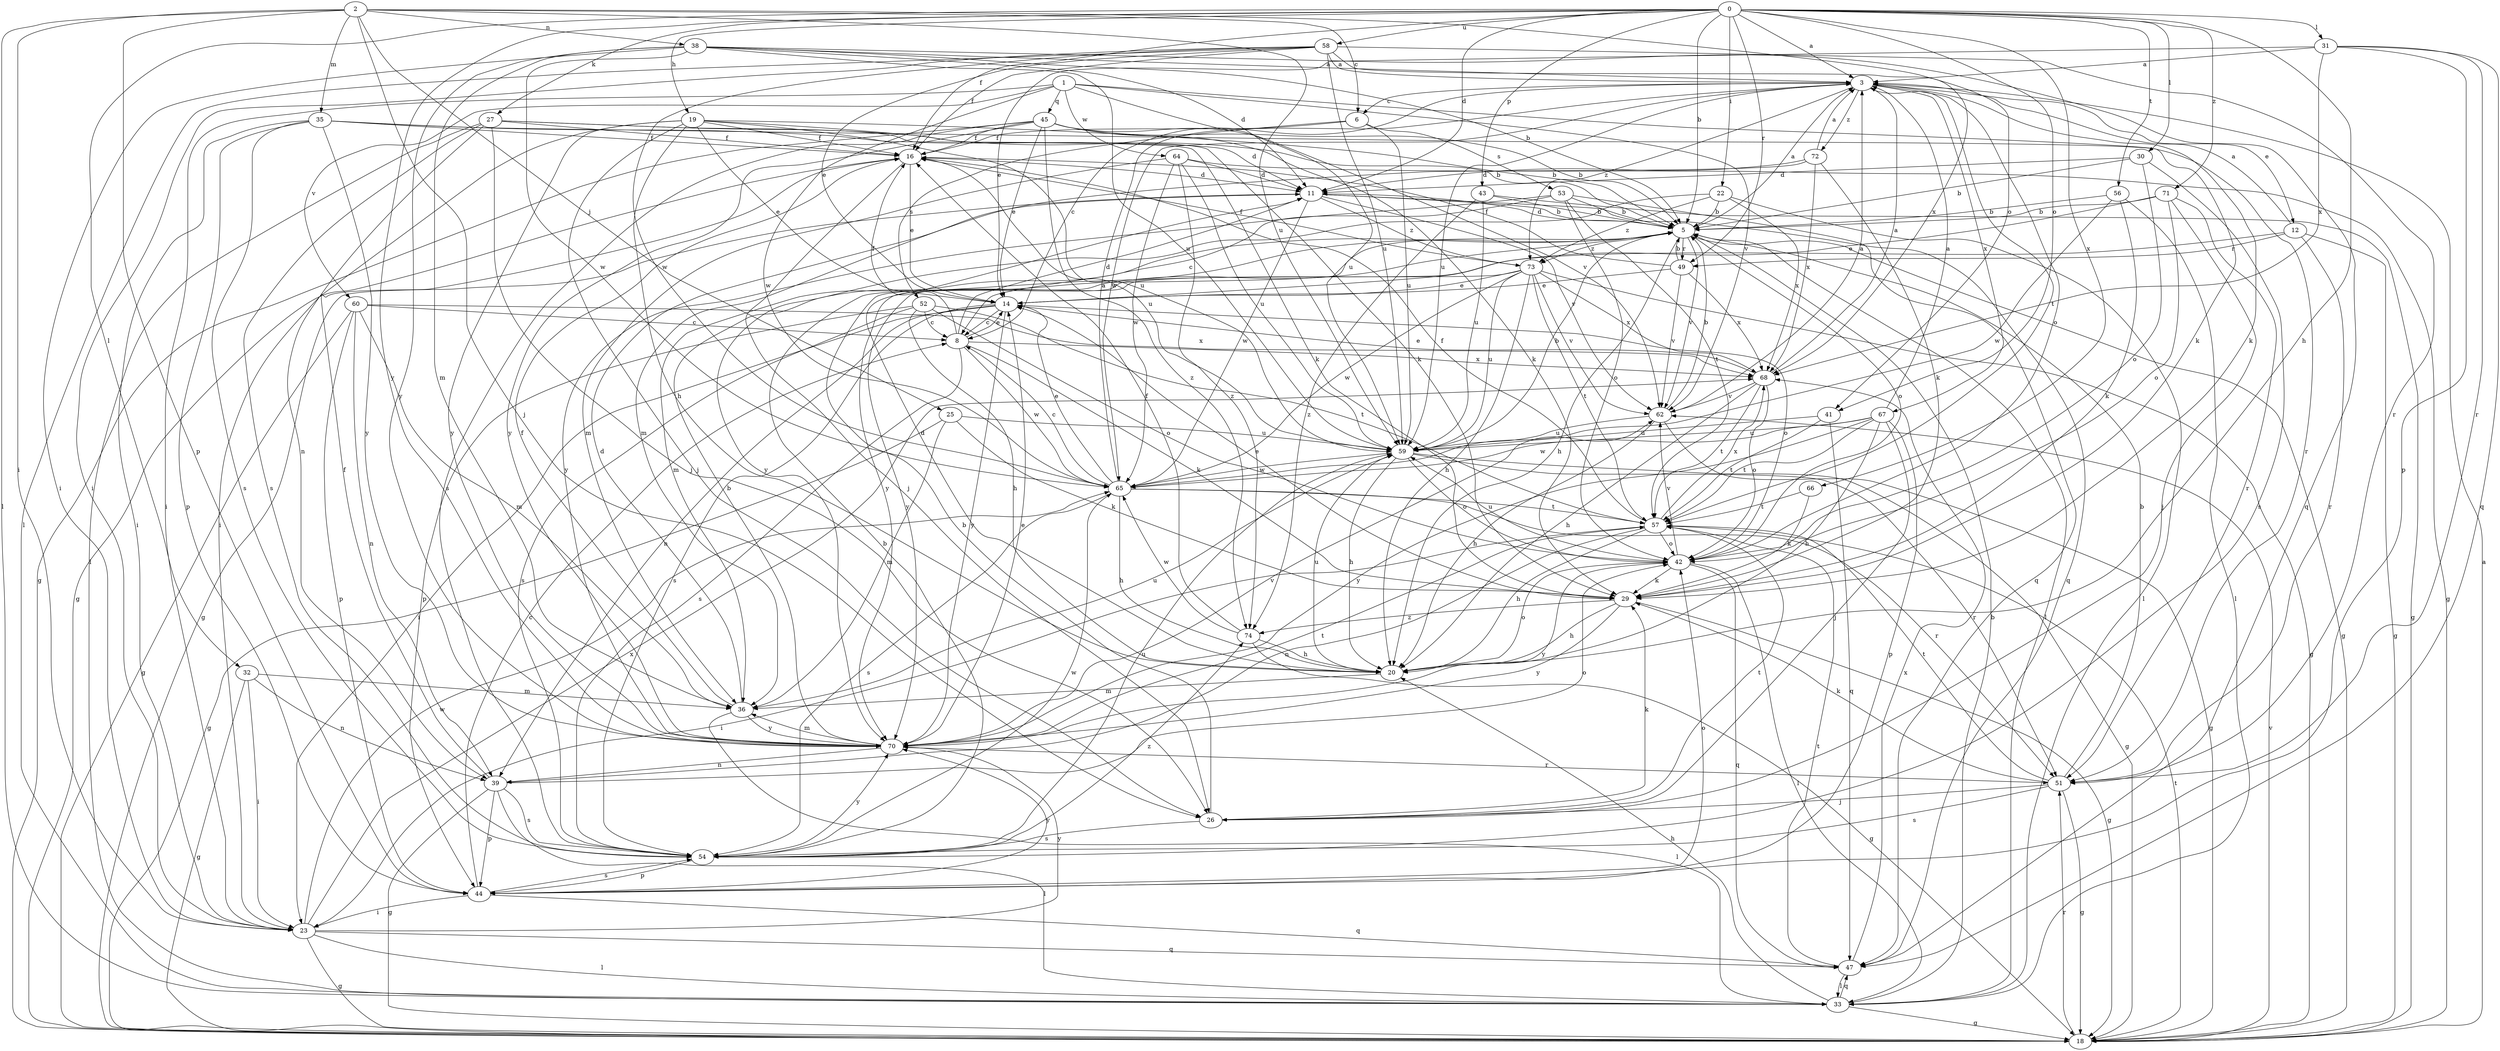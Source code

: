 strict digraph  {
0;
1;
2;
3;
5;
6;
8;
11;
12;
14;
16;
18;
19;
20;
22;
23;
25;
26;
27;
29;
30;
31;
32;
33;
35;
36;
38;
39;
41;
42;
43;
44;
45;
47;
49;
51;
52;
53;
54;
56;
57;
58;
59;
60;
62;
64;
65;
66;
67;
68;
70;
71;
72;
73;
74;
0 -> 3  [label=a];
0 -> 5  [label=b];
0 -> 11  [label=d];
0 -> 16  [label=f];
0 -> 19  [label=h];
0 -> 20  [label=h];
0 -> 22  [label=i];
0 -> 27  [label=k];
0 -> 30  [label=l];
0 -> 31  [label=l];
0 -> 32  [label=l];
0 -> 41  [label=o];
0 -> 43  [label=p];
0 -> 49  [label=r];
0 -> 56  [label=t];
0 -> 58  [label=u];
0 -> 66  [label=x];
0 -> 70  [label=y];
0 -> 71  [label=z];
1 -> 23  [label=i];
1 -> 29  [label=k];
1 -> 45  [label=q];
1 -> 59  [label=u];
1 -> 60  [label=v];
1 -> 62  [label=v];
1 -> 64  [label=w];
1 -> 65  [label=w];
2 -> 6  [label=c];
2 -> 23  [label=i];
2 -> 25  [label=j];
2 -> 26  [label=j];
2 -> 33  [label=l];
2 -> 35  [label=m];
2 -> 38  [label=n];
2 -> 41  [label=o];
2 -> 44  [label=p];
2 -> 59  [label=u];
3 -> 6  [label=c];
3 -> 8  [label=c];
3 -> 12  [label=e];
3 -> 29  [label=k];
3 -> 42  [label=o];
3 -> 57  [label=t];
3 -> 59  [label=u];
3 -> 65  [label=w];
3 -> 67  [label=x];
3 -> 72  [label=z];
3 -> 73  [label=z];
5 -> 3  [label=a];
5 -> 11  [label=d];
5 -> 18  [label=g];
5 -> 20  [label=h];
5 -> 33  [label=l];
5 -> 36  [label=m];
5 -> 42  [label=o];
5 -> 49  [label=r];
5 -> 62  [label=v];
5 -> 73  [label=z];
6 -> 16  [label=f];
6 -> 52  [label=s];
6 -> 53  [label=s];
6 -> 59  [label=u];
8 -> 11  [label=d];
8 -> 14  [label=e];
8 -> 16  [label=f];
8 -> 29  [label=k];
8 -> 54  [label=s];
8 -> 65  [label=w];
8 -> 68  [label=x];
11 -> 5  [label=b];
11 -> 18  [label=g];
11 -> 47  [label=q];
11 -> 62  [label=v];
11 -> 65  [label=w];
11 -> 73  [label=z];
12 -> 3  [label=a];
12 -> 18  [label=g];
12 -> 49  [label=r];
12 -> 51  [label=r];
12 -> 70  [label=y];
14 -> 8  [label=c];
14 -> 23  [label=i];
14 -> 39  [label=n];
14 -> 42  [label=o];
14 -> 54  [label=s];
14 -> 70  [label=y];
16 -> 11  [label=d];
16 -> 14  [label=e];
16 -> 18  [label=g];
16 -> 26  [label=j];
16 -> 59  [label=u];
18 -> 3  [label=a];
18 -> 51  [label=r];
18 -> 57  [label=t];
18 -> 62  [label=v];
19 -> 5  [label=b];
19 -> 11  [label=d];
19 -> 14  [label=e];
19 -> 16  [label=f];
19 -> 20  [label=h];
19 -> 23  [label=i];
19 -> 26  [label=j];
19 -> 59  [label=u];
19 -> 70  [label=y];
20 -> 11  [label=d];
20 -> 36  [label=m];
20 -> 42  [label=o];
20 -> 59  [label=u];
22 -> 5  [label=b];
22 -> 33  [label=l];
22 -> 68  [label=x];
22 -> 70  [label=y];
22 -> 73  [label=z];
23 -> 18  [label=g];
23 -> 33  [label=l];
23 -> 47  [label=q];
23 -> 65  [label=w];
23 -> 68  [label=x];
23 -> 70  [label=y];
25 -> 18  [label=g];
25 -> 29  [label=k];
25 -> 36  [label=m];
25 -> 59  [label=u];
26 -> 5  [label=b];
26 -> 29  [label=k];
26 -> 54  [label=s];
26 -> 57  [label=t];
27 -> 5  [label=b];
27 -> 16  [label=f];
27 -> 26  [label=j];
27 -> 29  [label=k];
27 -> 33  [label=l];
27 -> 39  [label=n];
27 -> 54  [label=s];
29 -> 14  [label=e];
29 -> 18  [label=g];
29 -> 20  [label=h];
29 -> 70  [label=y];
29 -> 74  [label=z];
30 -> 5  [label=b];
30 -> 11  [label=d];
30 -> 42  [label=o];
30 -> 54  [label=s];
31 -> 3  [label=a];
31 -> 14  [label=e];
31 -> 44  [label=p];
31 -> 47  [label=q];
31 -> 51  [label=r];
31 -> 68  [label=x];
32 -> 18  [label=g];
32 -> 23  [label=i];
32 -> 36  [label=m];
32 -> 39  [label=n];
33 -> 5  [label=b];
33 -> 18  [label=g];
33 -> 20  [label=h];
33 -> 47  [label=q];
35 -> 16  [label=f];
35 -> 23  [label=i];
35 -> 29  [label=k];
35 -> 44  [label=p];
35 -> 51  [label=r];
35 -> 54  [label=s];
35 -> 70  [label=y];
36 -> 11  [label=d];
36 -> 16  [label=f];
36 -> 33  [label=l];
36 -> 59  [label=u];
36 -> 70  [label=y];
38 -> 3  [label=a];
38 -> 5  [label=b];
38 -> 11  [label=d];
38 -> 23  [label=i];
38 -> 36  [label=m];
38 -> 47  [label=q];
38 -> 59  [label=u];
38 -> 65  [label=w];
38 -> 70  [label=y];
39 -> 16  [label=f];
39 -> 18  [label=g];
39 -> 33  [label=l];
39 -> 42  [label=o];
39 -> 44  [label=p];
39 -> 54  [label=s];
41 -> 47  [label=q];
41 -> 57  [label=t];
41 -> 59  [label=u];
42 -> 29  [label=k];
42 -> 33  [label=l];
42 -> 47  [label=q];
42 -> 59  [label=u];
42 -> 62  [label=v];
42 -> 70  [label=y];
43 -> 5  [label=b];
43 -> 18  [label=g];
43 -> 59  [label=u];
43 -> 74  [label=z];
44 -> 8  [label=c];
44 -> 23  [label=i];
44 -> 42  [label=o];
44 -> 47  [label=q];
44 -> 54  [label=s];
44 -> 70  [label=y];
45 -> 5  [label=b];
45 -> 14  [label=e];
45 -> 16  [label=f];
45 -> 18  [label=g];
45 -> 29  [label=k];
45 -> 54  [label=s];
45 -> 62  [label=v];
45 -> 70  [label=y];
45 -> 74  [label=z];
47 -> 33  [label=l];
47 -> 57  [label=t];
47 -> 68  [label=x];
49 -> 5  [label=b];
49 -> 14  [label=e];
49 -> 16  [label=f];
49 -> 62  [label=v];
49 -> 68  [label=x];
51 -> 5  [label=b];
51 -> 18  [label=g];
51 -> 26  [label=j];
51 -> 29  [label=k];
51 -> 54  [label=s];
51 -> 57  [label=t];
52 -> 8  [label=c];
52 -> 20  [label=h];
52 -> 42  [label=o];
52 -> 44  [label=p];
52 -> 54  [label=s];
52 -> 57  [label=t];
53 -> 5  [label=b];
53 -> 8  [label=c];
53 -> 42  [label=o];
53 -> 47  [label=q];
53 -> 57  [label=t];
53 -> 70  [label=y];
54 -> 5  [label=b];
54 -> 44  [label=p];
54 -> 59  [label=u];
54 -> 65  [label=w];
54 -> 70  [label=y];
54 -> 74  [label=z];
56 -> 5  [label=b];
56 -> 29  [label=k];
56 -> 33  [label=l];
56 -> 65  [label=w];
57 -> 16  [label=f];
57 -> 20  [label=h];
57 -> 23  [label=i];
57 -> 39  [label=n];
57 -> 42  [label=o];
57 -> 68  [label=x];
58 -> 3  [label=a];
58 -> 14  [label=e];
58 -> 16  [label=f];
58 -> 23  [label=i];
58 -> 33  [label=l];
58 -> 51  [label=r];
58 -> 59  [label=u];
58 -> 65  [label=w];
58 -> 68  [label=x];
59 -> 5  [label=b];
59 -> 18  [label=g];
59 -> 20  [label=h];
59 -> 42  [label=o];
59 -> 51  [label=r];
59 -> 65  [label=w];
60 -> 8  [label=c];
60 -> 18  [label=g];
60 -> 36  [label=m];
60 -> 39  [label=n];
60 -> 44  [label=p];
60 -> 68  [label=x];
62 -> 3  [label=a];
62 -> 5  [label=b];
62 -> 18  [label=g];
62 -> 20  [label=h];
62 -> 59  [label=u];
64 -> 11  [label=d];
64 -> 18  [label=g];
64 -> 36  [label=m];
64 -> 59  [label=u];
64 -> 65  [label=w];
64 -> 74  [label=z];
65 -> 3  [label=a];
65 -> 8  [label=c];
65 -> 14  [label=e];
65 -> 20  [label=h];
65 -> 51  [label=r];
65 -> 54  [label=s];
65 -> 57  [label=t];
66 -> 29  [label=k];
66 -> 57  [label=t];
67 -> 3  [label=a];
67 -> 20  [label=h];
67 -> 26  [label=j];
67 -> 44  [label=p];
67 -> 57  [label=t];
67 -> 59  [label=u];
67 -> 65  [label=w];
67 -> 70  [label=y];
68 -> 3  [label=a];
68 -> 14  [label=e];
68 -> 20  [label=h];
68 -> 42  [label=o];
68 -> 57  [label=t];
68 -> 62  [label=v];
70 -> 5  [label=b];
70 -> 14  [label=e];
70 -> 36  [label=m];
70 -> 39  [label=n];
70 -> 51  [label=r];
70 -> 57  [label=t];
70 -> 62  [label=v];
71 -> 5  [label=b];
71 -> 14  [label=e];
71 -> 26  [label=j];
71 -> 42  [label=o];
71 -> 51  [label=r];
72 -> 3  [label=a];
72 -> 11  [label=d];
72 -> 29  [label=k];
72 -> 36  [label=m];
72 -> 68  [label=x];
73 -> 14  [label=e];
73 -> 16  [label=f];
73 -> 18  [label=g];
73 -> 20  [label=h];
73 -> 57  [label=t];
73 -> 59  [label=u];
73 -> 62  [label=v];
73 -> 65  [label=w];
73 -> 68  [label=x];
73 -> 70  [label=y];
74 -> 16  [label=f];
74 -> 18  [label=g];
74 -> 20  [label=h];
74 -> 65  [label=w];
}
